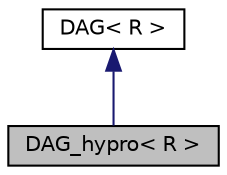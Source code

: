 digraph "DAG_hypro&lt; R &gt;"
{
  edge [fontname="Helvetica",fontsize="10",labelfontname="Helvetica",labelfontsize="10"];
  node [fontname="Helvetica",fontsize="10",shape=record];
  Node1 [label="DAG_hypro\< R \>",height=0.2,width=0.4,color="black", fillcolor="grey75", style="filled", fontcolor="black"];
  Node2 -> Node1 [dir="back",color="midnightblue",fontsize="10",style="solid",fontname="Helvetica"];
  Node2 [label="DAG\< R \>",height=0.2,width=0.4,color="black", fillcolor="white", style="filled",URL="$classDAG.html",tooltip="The class which represents a DAG. "];
}
